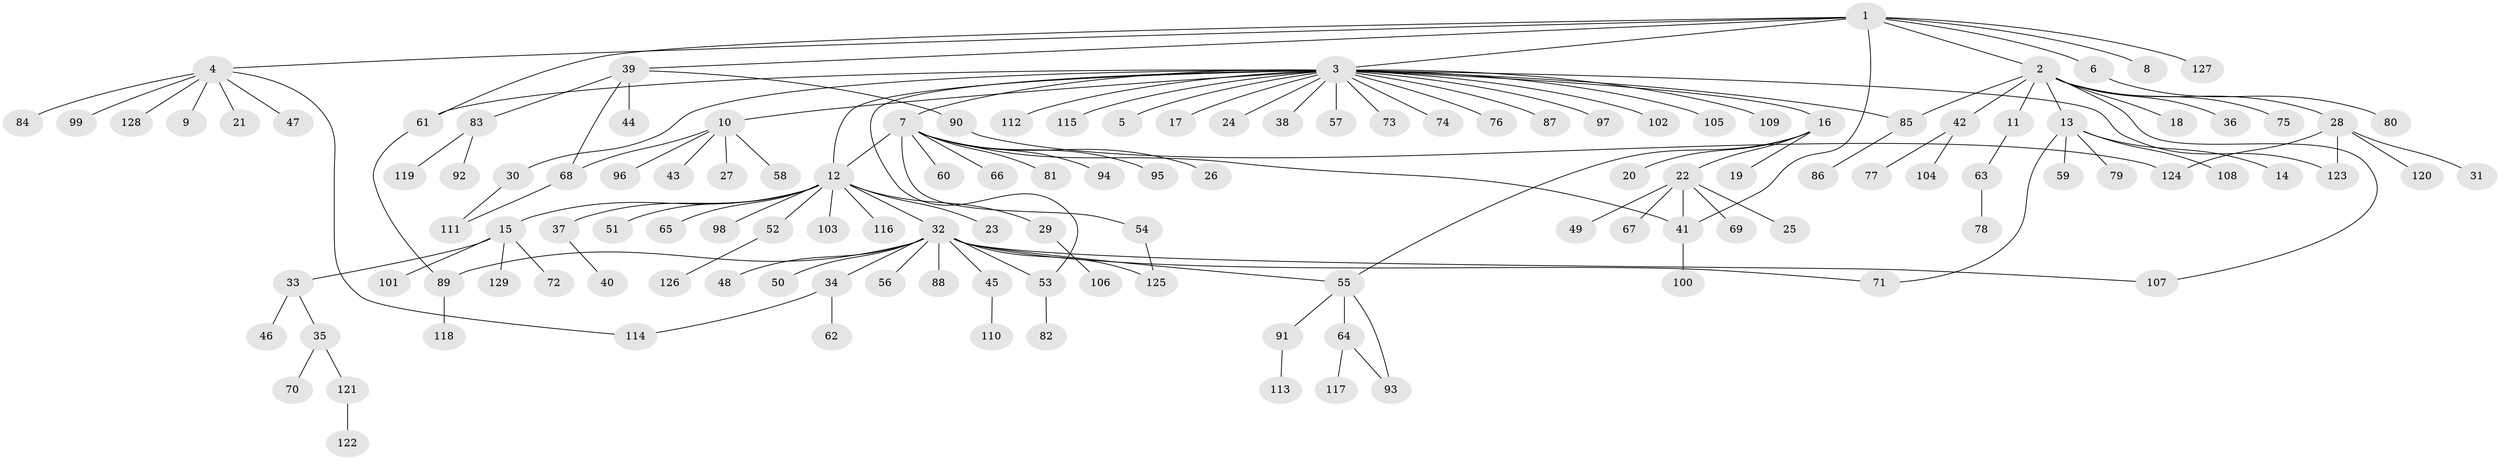 // coarse degree distribution, {4: 0.06153846153846154, 1: 0.6, 3: 0.09230769230769231, 8: 0.015384615384615385, 6: 0.03076923076923077, 2: 0.13846153846153847, 7: 0.015384615384615385, 22: 0.015384615384615385, 10: 0.03076923076923077}
// Generated by graph-tools (version 1.1) at 2025/36/03/04/25 23:36:47]
// undirected, 129 vertices, 145 edges
graph export_dot {
  node [color=gray90,style=filled];
  1;
  2;
  3;
  4;
  5;
  6;
  7;
  8;
  9;
  10;
  11;
  12;
  13;
  14;
  15;
  16;
  17;
  18;
  19;
  20;
  21;
  22;
  23;
  24;
  25;
  26;
  27;
  28;
  29;
  30;
  31;
  32;
  33;
  34;
  35;
  36;
  37;
  38;
  39;
  40;
  41;
  42;
  43;
  44;
  45;
  46;
  47;
  48;
  49;
  50;
  51;
  52;
  53;
  54;
  55;
  56;
  57;
  58;
  59;
  60;
  61;
  62;
  63;
  64;
  65;
  66;
  67;
  68;
  69;
  70;
  71;
  72;
  73;
  74;
  75;
  76;
  77;
  78;
  79;
  80;
  81;
  82;
  83;
  84;
  85;
  86;
  87;
  88;
  89;
  90;
  91;
  92;
  93;
  94;
  95;
  96;
  97;
  98;
  99;
  100;
  101;
  102;
  103;
  104;
  105;
  106;
  107;
  108;
  109;
  110;
  111;
  112;
  113;
  114;
  115;
  116;
  117;
  118;
  119;
  120;
  121;
  122;
  123;
  124;
  125;
  126;
  127;
  128;
  129;
  1 -- 2;
  1 -- 3;
  1 -- 4;
  1 -- 6;
  1 -- 8;
  1 -- 39;
  1 -- 41;
  1 -- 61;
  1 -- 127;
  2 -- 11;
  2 -- 13;
  2 -- 18;
  2 -- 28;
  2 -- 36;
  2 -- 42;
  2 -- 75;
  2 -- 85;
  2 -- 107;
  3 -- 5;
  3 -- 7;
  3 -- 10;
  3 -- 12;
  3 -- 16;
  3 -- 17;
  3 -- 24;
  3 -- 30;
  3 -- 38;
  3 -- 53;
  3 -- 57;
  3 -- 61;
  3 -- 73;
  3 -- 74;
  3 -- 76;
  3 -- 85;
  3 -- 87;
  3 -- 97;
  3 -- 102;
  3 -- 105;
  3 -- 109;
  3 -- 112;
  3 -- 115;
  3 -- 123;
  4 -- 9;
  4 -- 21;
  4 -- 47;
  4 -- 84;
  4 -- 99;
  4 -- 114;
  4 -- 128;
  6 -- 80;
  7 -- 12;
  7 -- 26;
  7 -- 41;
  7 -- 54;
  7 -- 60;
  7 -- 66;
  7 -- 81;
  7 -- 94;
  7 -- 95;
  10 -- 27;
  10 -- 43;
  10 -- 58;
  10 -- 68;
  10 -- 96;
  11 -- 63;
  12 -- 15;
  12 -- 23;
  12 -- 29;
  12 -- 32;
  12 -- 37;
  12 -- 51;
  12 -- 52;
  12 -- 65;
  12 -- 98;
  12 -- 103;
  12 -- 116;
  13 -- 14;
  13 -- 59;
  13 -- 71;
  13 -- 79;
  13 -- 108;
  15 -- 33;
  15 -- 72;
  15 -- 101;
  15 -- 129;
  16 -- 19;
  16 -- 20;
  16 -- 22;
  16 -- 55;
  22 -- 25;
  22 -- 41;
  22 -- 49;
  22 -- 67;
  22 -- 69;
  28 -- 31;
  28 -- 120;
  28 -- 123;
  28 -- 124;
  29 -- 106;
  30 -- 111;
  32 -- 34;
  32 -- 45;
  32 -- 48;
  32 -- 50;
  32 -- 53;
  32 -- 55;
  32 -- 56;
  32 -- 71;
  32 -- 88;
  32 -- 89;
  32 -- 107;
  32 -- 125;
  33 -- 35;
  33 -- 46;
  34 -- 62;
  34 -- 114;
  35 -- 70;
  35 -- 121;
  37 -- 40;
  39 -- 44;
  39 -- 68;
  39 -- 83;
  39 -- 90;
  41 -- 100;
  42 -- 77;
  42 -- 104;
  45 -- 110;
  52 -- 126;
  53 -- 82;
  54 -- 125;
  55 -- 64;
  55 -- 91;
  55 -- 93;
  61 -- 89;
  63 -- 78;
  64 -- 93;
  64 -- 117;
  68 -- 111;
  83 -- 92;
  83 -- 119;
  85 -- 86;
  89 -- 118;
  90 -- 124;
  91 -- 113;
  121 -- 122;
}
